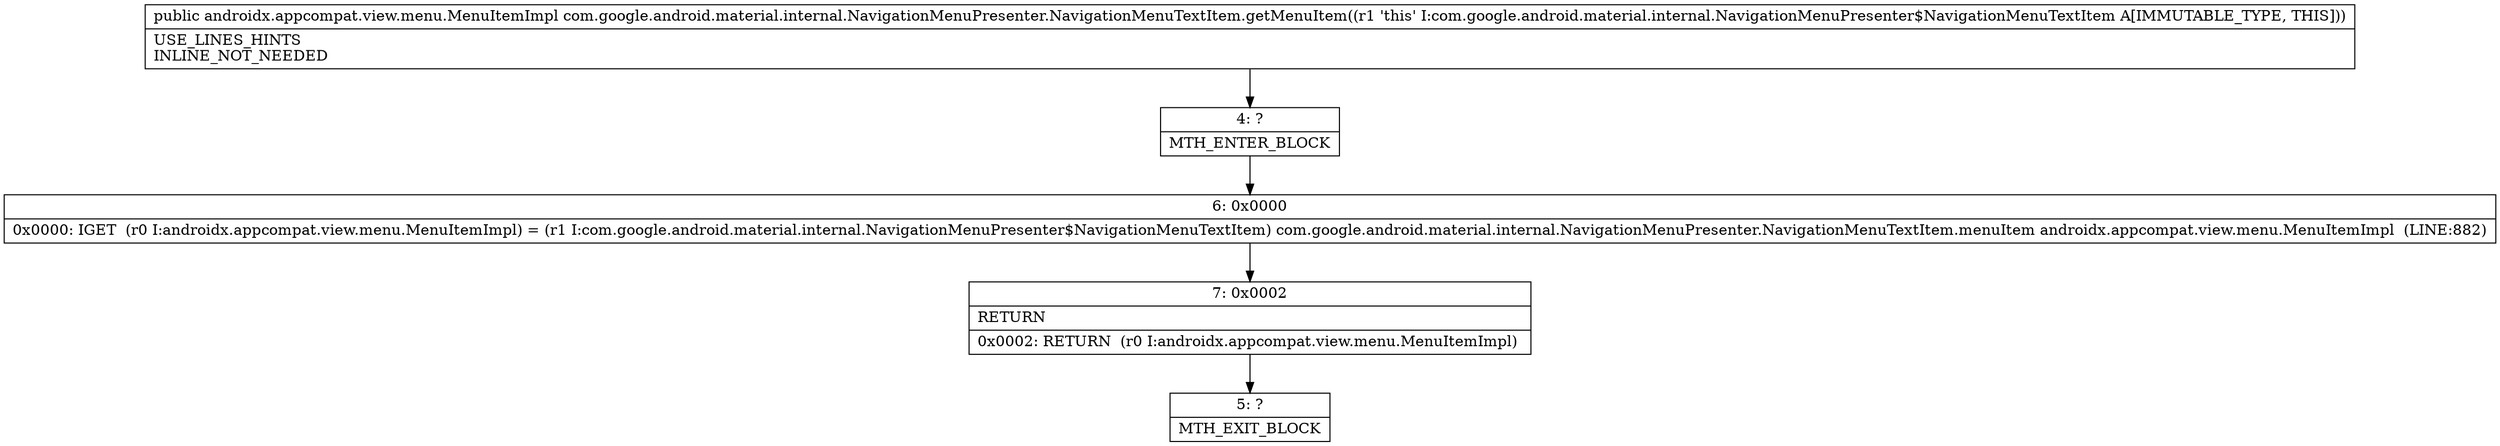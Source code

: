 digraph "CFG forcom.google.android.material.internal.NavigationMenuPresenter.NavigationMenuTextItem.getMenuItem()Landroidx\/appcompat\/view\/menu\/MenuItemImpl;" {
Node_4 [shape=record,label="{4\:\ ?|MTH_ENTER_BLOCK\l}"];
Node_6 [shape=record,label="{6\:\ 0x0000|0x0000: IGET  (r0 I:androidx.appcompat.view.menu.MenuItemImpl) = (r1 I:com.google.android.material.internal.NavigationMenuPresenter$NavigationMenuTextItem) com.google.android.material.internal.NavigationMenuPresenter.NavigationMenuTextItem.menuItem androidx.appcompat.view.menu.MenuItemImpl  (LINE:882)\l}"];
Node_7 [shape=record,label="{7\:\ 0x0002|RETURN\l|0x0002: RETURN  (r0 I:androidx.appcompat.view.menu.MenuItemImpl) \l}"];
Node_5 [shape=record,label="{5\:\ ?|MTH_EXIT_BLOCK\l}"];
MethodNode[shape=record,label="{public androidx.appcompat.view.menu.MenuItemImpl com.google.android.material.internal.NavigationMenuPresenter.NavigationMenuTextItem.getMenuItem((r1 'this' I:com.google.android.material.internal.NavigationMenuPresenter$NavigationMenuTextItem A[IMMUTABLE_TYPE, THIS]))  | USE_LINES_HINTS\lINLINE_NOT_NEEDED\l}"];
MethodNode -> Node_4;Node_4 -> Node_6;
Node_6 -> Node_7;
Node_7 -> Node_5;
}

